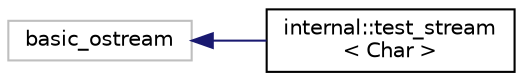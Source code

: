 digraph "Иерархия классов. Графический вид."
{
  edge [fontname="Helvetica",fontsize="10",labelfontname="Helvetica",labelfontsize="10"];
  node [fontname="Helvetica",fontsize="10",shape=record];
  rankdir="LR";
  Node328 [label="basic_ostream",height=0.2,width=0.4,color="grey75", fillcolor="white", style="filled"];
  Node328 -> Node0 [dir="back",color="midnightblue",fontsize="10",style="solid",fontname="Helvetica"];
  Node0 [label="internal::test_stream\l\< Char \>",height=0.2,width=0.4,color="black", fillcolor="white", style="filled",URL="$structinternal_1_1test__stream.html"];
}
